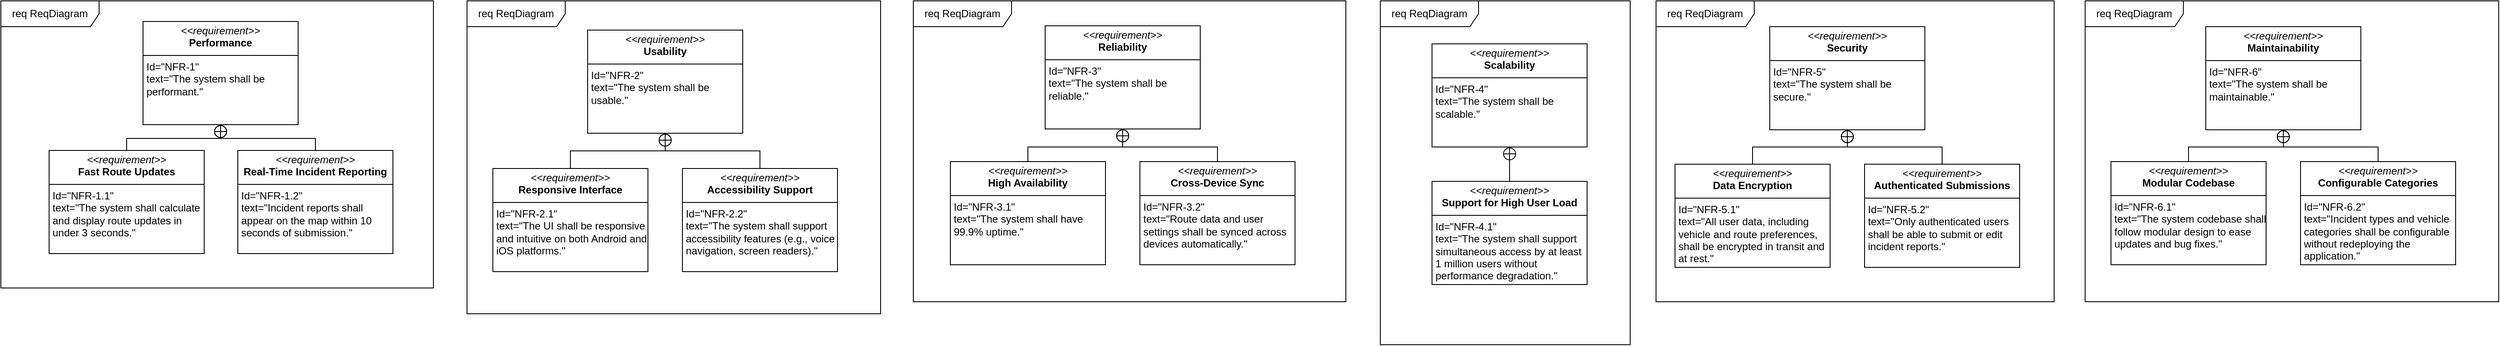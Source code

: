 <mxfile version="26.2.13">
  <diagram name="Página-1" id="O3qpxVjNXtSiqfIpqjM0">
    <mxGraphModel dx="81" dy="465" grid="1" gridSize="10" guides="1" tooltips="1" connect="1" arrows="1" fold="1" page="1" pageScale="1" pageWidth="827" pageHeight="1169" math="0" shadow="0">
      <root>
        <mxCell id="0" />
        <mxCell id="1" parent="0" />
        <mxCell id="G2oEv43GjeOc-fCZ6AyB-64" value="req ReqDiagram" style="shape=umlFrame;whiteSpace=wrap;html=1;pointerEvents=0;width=114;height=30;" parent="1" vertex="1">
          <mxGeometry x="889" y="60" width="502" height="334" as="geometry" />
        </mxCell>
        <mxCell id="G2oEv43GjeOc-fCZ6AyB-81" value="&lt;p style=&quot;margin:0px;margin-top:4px;text-align:center;&quot;&gt;&lt;i&gt;&amp;lt;&amp;lt;requirement&amp;gt;&amp;gt;&lt;/i&gt;&lt;br&gt;&lt;b&gt;Performance&lt;/b&gt;&lt;/p&gt;&lt;hr size=&quot;1&quot; style=&quot;border-style:solid;&quot;&gt;&lt;p style=&quot;margin:0px;margin-left:4px;&quot;&gt;Id=&quot;NFR-1&quot;&lt;/p&gt;&lt;p style=&quot;margin:0px;margin-left:4px;&quot;&gt;text=&quot;The system shall be performant.&quot;&lt;/p&gt;" style="verticalAlign=top;align=left;overflow=fill;html=1;whiteSpace=wrap;" parent="1" vertex="1">
          <mxGeometry x="1054" y="84" width="180" height="120" as="geometry" />
        </mxCell>
        <mxCell id="Sh-zIMEOzRHX8_Kmc0my-6" style="edgeStyle=orthogonalEdgeStyle;rounded=0;orthogonalLoop=1;jettySize=auto;html=1;entryX=0.5;entryY=1;entryDx=0;entryDy=0;endArrow=circlePlus;endFill=0;" edge="1" parent="1" source="G2oEv43GjeOc-fCZ6AyB-84" target="G2oEv43GjeOc-fCZ6AyB-81">
          <mxGeometry relative="1" as="geometry">
            <Array as="points">
              <mxPoint x="1035" y="220" />
              <mxPoint x="1144" y="220" />
            </Array>
          </mxGeometry>
        </mxCell>
        <mxCell id="G2oEv43GjeOc-fCZ6AyB-84" value="&lt;p style=&quot;margin:0px;margin-top:4px;text-align:center;&quot;&gt;&lt;i&gt;&amp;lt;&amp;lt;requirement&amp;gt;&amp;gt;&lt;/i&gt;&lt;br&gt;&lt;b&gt;Fast Route Updates&lt;/b&gt;&lt;/p&gt;&lt;hr size=&quot;1&quot; style=&quot;border-style:solid;&quot;&gt;&lt;p style=&quot;margin:0px;margin-left:4px;&quot;&gt;Id=&quot;NFR-1.1&quot;&lt;/p&gt;&lt;p style=&quot;margin:0px;margin-left:4px;&quot;&gt;text=&quot;The system shall calculate and display route updates in under 3 seconds.&quot;&lt;/p&gt;" style="verticalAlign=top;align=left;overflow=fill;html=1;whiteSpace=wrap;" parent="1" vertex="1">
          <mxGeometry x="945" y="234" width="180" height="120" as="geometry" />
        </mxCell>
        <mxCell id="Sh-zIMEOzRHX8_Kmc0my-7" style="edgeStyle=orthogonalEdgeStyle;rounded=0;orthogonalLoop=1;jettySize=auto;html=1;entryX=0.5;entryY=1;entryDx=0;entryDy=0;endArrow=circlePlus;endFill=0;" edge="1" parent="1" source="G2oEv43GjeOc-fCZ6AyB-85" target="G2oEv43GjeOc-fCZ6AyB-81">
          <mxGeometry relative="1" as="geometry">
            <Array as="points">
              <mxPoint x="1254" y="220" />
              <mxPoint x="1144" y="220" />
            </Array>
          </mxGeometry>
        </mxCell>
        <mxCell id="G2oEv43GjeOc-fCZ6AyB-85" value="&lt;p style=&quot;margin:0px;margin-top:4px;text-align:center;&quot;&gt;&lt;i&gt;&amp;lt;&amp;lt;requirement&amp;gt;&amp;gt;&lt;/i&gt;&lt;br&gt;&lt;b&gt;Real-Time Incident Reporting&lt;/b&gt;&lt;/p&gt;&lt;hr size=&quot;1&quot; style=&quot;border-style:solid;&quot;&gt;&lt;p style=&quot;margin:0px;margin-left:4px;&quot;&gt;Id=&quot;NFR-1.2&quot;&lt;/p&gt;&lt;p style=&quot;margin:0px;margin-left:4px;&quot;&gt;text=&quot;Incident reports shall appear on the map within 10 seconds of submission.&quot;&lt;/p&gt;" style="verticalAlign=top;align=left;overflow=fill;html=1;whiteSpace=wrap;" parent="1" vertex="1">
          <mxGeometry x="1164" y="234" width="180" height="120" as="geometry" />
        </mxCell>
        <mxCell id="G2oEv43GjeOc-fCZ6AyB-86" value="&lt;p style=&quot;margin:0px;margin-top:4px;text-align:center;&quot;&gt;&lt;i&gt;&amp;lt;&amp;lt;requirement&amp;gt;&amp;gt;&lt;/i&gt;&lt;br&gt;&lt;b&gt;Usability&lt;/b&gt;&lt;/p&gt;&lt;hr size=&quot;1&quot; style=&quot;border-style:solid;&quot;&gt;&lt;p style=&quot;margin:0px;margin-left:4px;&quot;&gt;Id=&quot;NFR-2&quot;&lt;/p&gt;&lt;p style=&quot;margin:0px;margin-left:4px;&quot;&gt;text=&quot;The system shall be usable.&quot;&lt;/p&gt;" style="verticalAlign=top;align=left;overflow=fill;html=1;whiteSpace=wrap;" parent="1" vertex="1">
          <mxGeometry x="1570" y="94" width="180" height="120" as="geometry" />
        </mxCell>
        <mxCell id="Sh-zIMEOzRHX8_Kmc0my-8" style="edgeStyle=orthogonalEdgeStyle;rounded=0;orthogonalLoop=1;jettySize=auto;html=1;entryX=0.5;entryY=1;entryDx=0;entryDy=0;endArrow=circlePlus;endFill=0;" edge="1" parent="1" source="G2oEv43GjeOc-fCZ6AyB-87" target="G2oEv43GjeOc-fCZ6AyB-86">
          <mxGeometry relative="1" as="geometry" />
        </mxCell>
        <mxCell id="G2oEv43GjeOc-fCZ6AyB-87" value="&lt;p style=&quot;margin:0px;margin-top:4px;text-align:center;&quot;&gt;&lt;i&gt;&amp;lt;&amp;lt;requirement&amp;gt;&amp;gt;&lt;/i&gt;&lt;br&gt;&lt;b&gt;Responsive Interface&lt;/b&gt;&lt;/p&gt;&lt;hr size=&quot;1&quot; style=&quot;border-style:solid;&quot;&gt;&lt;p style=&quot;margin:0px;margin-left:4px;&quot;&gt;Id=&quot;NFR-2.1&quot;&lt;/p&gt;&lt;p style=&quot;margin:0px;margin-left:4px;&quot;&gt;text=&quot;The UI shall be responsive and intuitive on both Android and iOS platforms.&quot;&lt;/p&gt;" style="verticalAlign=top;align=left;overflow=fill;html=1;whiteSpace=wrap;" parent="1" vertex="1">
          <mxGeometry x="1460" y="255" width="180" height="120" as="geometry" />
        </mxCell>
        <mxCell id="Sh-zIMEOzRHX8_Kmc0my-9" style="edgeStyle=orthogonalEdgeStyle;rounded=0;orthogonalLoop=1;jettySize=auto;html=1;entryX=0.5;entryY=1;entryDx=0;entryDy=0;endArrow=circlePlus;endFill=0;" edge="1" parent="1" source="G2oEv43GjeOc-fCZ6AyB-88" target="G2oEv43GjeOc-fCZ6AyB-86">
          <mxGeometry relative="1" as="geometry" />
        </mxCell>
        <mxCell id="G2oEv43GjeOc-fCZ6AyB-88" value="&lt;p style=&quot;margin:0px;margin-top:4px;text-align:center;&quot;&gt;&lt;i&gt;&amp;lt;&amp;lt;requirement&amp;gt;&amp;gt;&lt;/i&gt;&lt;br&gt;&lt;b&gt;Accessibility Support&lt;/b&gt;&lt;/p&gt;&lt;hr size=&quot;1&quot; style=&quot;border-style:solid;&quot;&gt;&lt;p style=&quot;margin:0px;margin-left:4px;&quot;&gt;Id=&quot;NFR-2.2&quot;&lt;/p&gt;&lt;p style=&quot;margin:0px;margin-left:4px;&quot;&gt;text=&quot;The system shall support accessibility features (e.g., voice navigation, screen readers).&quot;&lt;/p&gt;" style="verticalAlign=top;align=left;overflow=fill;html=1;whiteSpace=wrap;" parent="1" vertex="1">
          <mxGeometry x="1680" y="255" width="180" height="120" as="geometry" />
        </mxCell>
        <mxCell id="G2oEv43GjeOc-fCZ6AyB-89" value="&lt;p style=&quot;margin:0px;margin-top:4px;text-align:center;&quot;&gt;&lt;i&gt;&amp;lt;&amp;lt;requirement&amp;gt;&amp;gt;&lt;/i&gt;&lt;br&gt;&lt;b&gt;Reliability&lt;/b&gt;&lt;/p&gt;&lt;hr size=&quot;1&quot; style=&quot;border-style:solid;&quot;&gt;&lt;p style=&quot;margin:0px;margin-left:4px;&quot;&gt;Id=&quot;NFR-3&quot;&lt;/p&gt;&lt;p style=&quot;margin:0px;margin-left:4px;&quot;&gt;text=&quot;The system shall be reliable.&quot;&lt;/p&gt;" style="verticalAlign=top;align=left;overflow=fill;html=1;whiteSpace=wrap;" parent="1" vertex="1">
          <mxGeometry x="2101" y="89" width="180" height="120" as="geometry" />
        </mxCell>
        <mxCell id="Sh-zIMEOzRHX8_Kmc0my-11" style="edgeStyle=orthogonalEdgeStyle;rounded=0;orthogonalLoop=1;jettySize=auto;html=1;entryX=0.5;entryY=1;entryDx=0;entryDy=0;endArrow=circlePlus;endFill=0;" edge="1" parent="1" source="G2oEv43GjeOc-fCZ6AyB-90" target="G2oEv43GjeOc-fCZ6AyB-89">
          <mxGeometry relative="1" as="geometry">
            <Array as="points">
              <mxPoint x="2081" y="230" />
              <mxPoint x="2191" y="230" />
            </Array>
          </mxGeometry>
        </mxCell>
        <mxCell id="G2oEv43GjeOc-fCZ6AyB-90" value="&lt;p style=&quot;margin:0px;margin-top:4px;text-align:center;&quot;&gt;&lt;i&gt;&amp;lt;&amp;lt;requirement&amp;gt;&amp;gt;&lt;/i&gt;&lt;br&gt;&lt;b&gt;High Availability&lt;/b&gt;&lt;/p&gt;&lt;hr size=&quot;1&quot; style=&quot;border-style:solid;&quot;&gt;&lt;p style=&quot;margin:0px;margin-left:4px;&quot;&gt;Id=&quot;NFR-3.1&quot;&lt;/p&gt;&lt;p style=&quot;margin:0px;margin-left:4px;&quot;&gt;text=&quot;The system shall have 99.9% uptime.&quot;&lt;/p&gt;" style="verticalAlign=top;align=left;overflow=fill;html=1;whiteSpace=wrap;" parent="1" vertex="1">
          <mxGeometry x="1991" y="247" width="180" height="120" as="geometry" />
        </mxCell>
        <mxCell id="Sh-zIMEOzRHX8_Kmc0my-12" style="edgeStyle=orthogonalEdgeStyle;rounded=0;orthogonalLoop=1;jettySize=auto;html=1;entryX=0.5;entryY=1;entryDx=0;entryDy=0;endArrow=circlePlus;endFill=0;" edge="1" parent="1" source="G2oEv43GjeOc-fCZ6AyB-91" target="G2oEv43GjeOc-fCZ6AyB-89">
          <mxGeometry relative="1" as="geometry">
            <Array as="points">
              <mxPoint x="2301" y="230" />
              <mxPoint x="2191" y="230" />
            </Array>
          </mxGeometry>
        </mxCell>
        <mxCell id="G2oEv43GjeOc-fCZ6AyB-91" value="&lt;p style=&quot;margin:0px;margin-top:4px;text-align:center;&quot;&gt;&lt;i&gt;&amp;lt;&amp;lt;requirement&amp;gt;&amp;gt;&lt;/i&gt;&lt;br&gt;&lt;b&gt;Cross-Device Sync&lt;/b&gt;&lt;/p&gt;&lt;hr size=&quot;1&quot; style=&quot;border-style:solid;&quot;&gt;&lt;p style=&quot;margin:0px;margin-left:4px;&quot;&gt;Id=&quot;NFR-3.2&quot;&lt;/p&gt;&lt;p style=&quot;margin:0px;margin-left:4px;&quot;&gt;text=&quot;Route data and user settings shall be synced across devices automatically.&quot;&lt;/p&gt;" style="verticalAlign=top;align=left;overflow=fill;html=1;whiteSpace=wrap;" parent="1" vertex="1">
          <mxGeometry x="2211" y="247" width="180" height="120" as="geometry" />
        </mxCell>
        <mxCell id="G2oEv43GjeOc-fCZ6AyB-92" value="&lt;p style=&quot;margin:0px;margin-top:4px;text-align:center;&quot;&gt;&lt;i&gt;&amp;lt;&amp;lt;requirement&amp;gt;&amp;gt;&lt;/i&gt;&lt;br&gt;&lt;b&gt;Scalability&lt;/b&gt;&lt;/p&gt;&lt;hr size=&quot;1&quot; style=&quot;border-style:solid;&quot;&gt;&lt;p style=&quot;margin:0px;margin-left:4px;&quot;&gt;Id=&quot;NFR-4&quot;&lt;/p&gt;&lt;p style=&quot;margin:0px;margin-left:4px;&quot;&gt;text=&quot;The system shall be scalable.&quot;&lt;/p&gt;" style="verticalAlign=top;align=left;overflow=fill;html=1;whiteSpace=wrap;" parent="1" vertex="1">
          <mxGeometry x="2550" y="110" width="180" height="120" as="geometry" />
        </mxCell>
        <mxCell id="Sh-zIMEOzRHX8_Kmc0my-13" style="edgeStyle=orthogonalEdgeStyle;rounded=0;orthogonalLoop=1;jettySize=auto;html=1;entryX=0.5;entryY=1;entryDx=0;entryDy=0;endArrow=circlePlus;endFill=0;" edge="1" parent="1" source="G2oEv43GjeOc-fCZ6AyB-93" target="G2oEv43GjeOc-fCZ6AyB-92">
          <mxGeometry relative="1" as="geometry" />
        </mxCell>
        <mxCell id="G2oEv43GjeOc-fCZ6AyB-93" value="&lt;p style=&quot;margin:0px;margin-top:4px;text-align:center;&quot;&gt;&lt;i&gt;&amp;lt;&amp;lt;requirement&amp;gt;&amp;gt;&lt;/i&gt;&lt;br&gt;&lt;span style=&quot;background-color: transparent; color: light-dark(rgb(0, 0, 0), rgb(255, 255, 255)); text-align: left;&quot;&gt;&lt;b&gt;Support for High User Load&lt;/b&gt;&lt;/span&gt;&lt;/p&gt;&lt;hr size=&quot;1&quot; style=&quot;border-style:solid;&quot;&gt;&lt;p style=&quot;margin:0px;margin-left:4px;&quot;&gt;Id=&quot;NFR-4.1&quot;&lt;/p&gt;&lt;p style=&quot;margin:0px;margin-left:4px;&quot;&gt;text=&quot;The system shall support simultaneous access by at least 1 million users without performance degradation.&quot;&lt;/p&gt;" style="verticalAlign=top;align=left;overflow=fill;html=1;whiteSpace=wrap;" parent="1" vertex="1">
          <mxGeometry x="2550" y="270" width="180" height="120" as="geometry" />
        </mxCell>
        <mxCell id="G2oEv43GjeOc-fCZ6AyB-95" value="&lt;p style=&quot;margin:0px;margin-top:4px;text-align:center;&quot;&gt;&lt;i&gt;&amp;lt;&amp;lt;requirement&amp;gt;&amp;gt;&lt;/i&gt;&lt;br&gt;&lt;b&gt;Security&lt;/b&gt;&lt;/p&gt;&lt;hr size=&quot;1&quot; style=&quot;border-style:solid;&quot;&gt;&lt;p style=&quot;margin:0px;margin-left:4px;&quot;&gt;Id=&quot;NFR-5&quot;&lt;/p&gt;&lt;p style=&quot;margin:0px;margin-left:4px;&quot;&gt;text=&quot;The system shall be secure.&quot;&lt;/p&gt;" style="verticalAlign=top;align=left;overflow=fill;html=1;whiteSpace=wrap;" parent="1" vertex="1">
          <mxGeometry x="2942" y="90" width="180" height="120" as="geometry" />
        </mxCell>
        <mxCell id="Sh-zIMEOzRHX8_Kmc0my-14" style="edgeStyle=orthogonalEdgeStyle;rounded=0;orthogonalLoop=1;jettySize=auto;html=1;entryX=0.5;entryY=1;entryDx=0;entryDy=0;endArrow=circlePlus;endFill=0;" edge="1" parent="1" source="G2oEv43GjeOc-fCZ6AyB-96" target="G2oEv43GjeOc-fCZ6AyB-95">
          <mxGeometry relative="1" as="geometry">
            <Array as="points">
              <mxPoint x="2922" y="230" />
              <mxPoint x="3032" y="230" />
            </Array>
          </mxGeometry>
        </mxCell>
        <mxCell id="G2oEv43GjeOc-fCZ6AyB-96" value="&lt;p style=&quot;margin:0px;margin-top:4px;text-align:center;&quot;&gt;&lt;i&gt;&amp;lt;&amp;lt;requirement&amp;gt;&amp;gt;&lt;/i&gt;&lt;br&gt;&lt;b&gt;Data Encryption&lt;/b&gt;&lt;/p&gt;&lt;hr size=&quot;1&quot; style=&quot;border-style:solid;&quot;&gt;&lt;p style=&quot;margin:0px;margin-left:4px;&quot;&gt;Id=&quot;NFR-5.1&quot;&lt;/p&gt;&lt;p style=&quot;margin:0px;margin-left:4px;&quot;&gt;text=&quot;All user data, including vehicle and route preferences, shall be encrypted in transit and at rest.&quot;&lt;/p&gt;" style="verticalAlign=top;align=left;overflow=fill;html=1;whiteSpace=wrap;" parent="1" vertex="1">
          <mxGeometry x="2832" y="250" width="180" height="120" as="geometry" />
        </mxCell>
        <mxCell id="Sh-zIMEOzRHX8_Kmc0my-15" style="edgeStyle=orthogonalEdgeStyle;rounded=0;orthogonalLoop=1;jettySize=auto;html=1;endArrow=circlePlus;endFill=0;" edge="1" parent="1" source="G2oEv43GjeOc-fCZ6AyB-97" target="G2oEv43GjeOc-fCZ6AyB-95">
          <mxGeometry relative="1" as="geometry">
            <Array as="points">
              <mxPoint x="3142" y="230" />
              <mxPoint x="3032" y="230" />
            </Array>
          </mxGeometry>
        </mxCell>
        <mxCell id="G2oEv43GjeOc-fCZ6AyB-97" value="&lt;p style=&quot;margin:0px;margin-top:4px;text-align:center;&quot;&gt;&lt;i&gt;&amp;lt;&amp;lt;requirement&amp;gt;&amp;gt;&lt;/i&gt;&lt;br&gt;&lt;b&gt;Authenticated Submissions&lt;/b&gt;&lt;/p&gt;&lt;hr size=&quot;1&quot; style=&quot;border-style:solid;&quot;&gt;&lt;p style=&quot;margin:0px;margin-left:4px;&quot;&gt;Id=&quot;NFR-5.2&quot;&lt;/p&gt;&lt;p style=&quot;margin:0px;margin-left:4px;&quot;&gt;text=&quot;Only authenticated users shall be able to submit or edit incident reports.&quot;&lt;/p&gt;" style="verticalAlign=top;align=left;overflow=fill;html=1;whiteSpace=wrap;" parent="1" vertex="1">
          <mxGeometry x="3052" y="250" width="180" height="120" as="geometry" />
        </mxCell>
        <mxCell id="G2oEv43GjeOc-fCZ6AyB-98" value="&lt;p style=&quot;margin:0px;margin-top:4px;text-align:center;&quot;&gt;&lt;i&gt;&amp;lt;&amp;lt;requirement&amp;gt;&amp;gt;&lt;/i&gt;&lt;br&gt;&lt;b&gt;Maintainability&lt;/b&gt;&lt;/p&gt;&lt;hr size=&quot;1&quot; style=&quot;border-style:solid;&quot;&gt;&lt;p style=&quot;margin:0px;margin-left:4px;&quot;&gt;Id=&quot;NFR-6&quot;&lt;/p&gt;&lt;p style=&quot;margin:0px;margin-left:4px;&quot;&gt;text=&quot;The system shall be maintainable.&quot;&lt;/p&gt;" style="verticalAlign=top;align=left;overflow=fill;html=1;whiteSpace=wrap;" parent="1" vertex="1">
          <mxGeometry x="3448" y="90" width="180" height="120" as="geometry" />
        </mxCell>
        <mxCell id="Sh-zIMEOzRHX8_Kmc0my-16" style="edgeStyle=orthogonalEdgeStyle;rounded=0;orthogonalLoop=1;jettySize=auto;html=1;entryX=0.5;entryY=1;entryDx=0;entryDy=0;endArrow=circlePlus;endFill=0;" edge="1" parent="1" source="G2oEv43GjeOc-fCZ6AyB-99" target="G2oEv43GjeOc-fCZ6AyB-98">
          <mxGeometry relative="1" as="geometry">
            <Array as="points">
              <mxPoint x="3428" y="230" />
              <mxPoint x="3538" y="230" />
            </Array>
          </mxGeometry>
        </mxCell>
        <mxCell id="G2oEv43GjeOc-fCZ6AyB-99" value="&lt;p style=&quot;margin:0px;margin-top:4px;text-align:center;&quot;&gt;&lt;i&gt;&amp;lt;&amp;lt;requirement&amp;gt;&amp;gt;&lt;/i&gt;&lt;br&gt;&lt;b&gt;Modular Codebase&lt;/b&gt;&lt;/p&gt;&lt;hr size=&quot;1&quot; style=&quot;border-style:solid;&quot;&gt;&lt;p style=&quot;margin:0px;margin-left:4px;&quot;&gt;Id=&quot;NFR-6.1&quot;&lt;/p&gt;&lt;p style=&quot;margin:0px;margin-left:4px;&quot;&gt;text=&quot;The system codebase shall follow modular design to ease updates and bug fixes.&quot;&lt;/p&gt;" style="verticalAlign=top;align=left;overflow=fill;html=1;whiteSpace=wrap;" parent="1" vertex="1">
          <mxGeometry x="3338" y="247" width="180" height="120" as="geometry" />
        </mxCell>
        <mxCell id="Sh-zIMEOzRHX8_Kmc0my-17" style="edgeStyle=orthogonalEdgeStyle;rounded=0;orthogonalLoop=1;jettySize=auto;html=1;entryX=0.5;entryY=1;entryDx=0;entryDy=0;endArrow=circlePlus;endFill=0;" edge="1" parent="1" source="G2oEv43GjeOc-fCZ6AyB-100" target="G2oEv43GjeOc-fCZ6AyB-98">
          <mxGeometry relative="1" as="geometry">
            <Array as="points">
              <mxPoint x="3648" y="230" />
              <mxPoint x="3538" y="230" />
            </Array>
          </mxGeometry>
        </mxCell>
        <mxCell id="G2oEv43GjeOc-fCZ6AyB-100" value="&lt;p style=&quot;margin:0px;margin-top:4px;text-align:center;&quot;&gt;&lt;i&gt;&amp;lt;&amp;lt;requirement&amp;gt;&amp;gt;&lt;/i&gt;&lt;br&gt;&lt;b&gt;Configurable Categories&lt;/b&gt;&lt;/p&gt;&lt;hr size=&quot;1&quot; style=&quot;border-style:solid;&quot;&gt;&lt;p style=&quot;margin:0px;margin-left:4px;&quot;&gt;Id=&quot;NFR-6.2&quot;&lt;/p&gt;&lt;p style=&quot;margin:0px;margin-left:4px;&quot;&gt;text=&quot;Incident types and vehicle categories shall be configurable without redeploying the application.&quot;&lt;/p&gt;" style="verticalAlign=top;align=left;overflow=fill;html=1;whiteSpace=wrap;" parent="1" vertex="1">
          <mxGeometry x="3558" y="247" width="180" height="120" as="geometry" />
        </mxCell>
        <mxCell id="Sh-zIMEOzRHX8_Kmc0my-1" value="req ReqDiagram" style="shape=umlFrame;whiteSpace=wrap;html=1;pointerEvents=0;width=114;height=30;" vertex="1" parent="1">
          <mxGeometry x="1948" y="60" width="502" height="350" as="geometry" />
        </mxCell>
        <mxCell id="Sh-zIMEOzRHX8_Kmc0my-2" value="req ReqDiagram" style="shape=umlFrame;whiteSpace=wrap;html=1;pointerEvents=0;width=114;height=30;" vertex="1" parent="1">
          <mxGeometry x="2810" y="60" width="462" height="350" as="geometry" />
        </mxCell>
        <mxCell id="Sh-zIMEOzRHX8_Kmc0my-3" value="req ReqDiagram" style="shape=umlFrame;whiteSpace=wrap;html=1;pointerEvents=0;width=114;height=30;" vertex="1" parent="1">
          <mxGeometry x="1430" y="60" width="480" height="364" as="geometry" />
        </mxCell>
        <mxCell id="Sh-zIMEOzRHX8_Kmc0my-4" value="req ReqDiagram" style="shape=umlFrame;whiteSpace=wrap;html=1;pointerEvents=0;width=114;height=30;" vertex="1" parent="1">
          <mxGeometry x="2490" y="60" width="290" height="400" as="geometry" />
        </mxCell>
        <mxCell id="Sh-zIMEOzRHX8_Kmc0my-5" value="req ReqDiagram" style="shape=umlFrame;whiteSpace=wrap;html=1;pointerEvents=0;width=114;height=30;" vertex="1" parent="1">
          <mxGeometry x="3308" y="60" width="480" height="350" as="geometry" />
        </mxCell>
      </root>
    </mxGraphModel>
  </diagram>
</mxfile>
